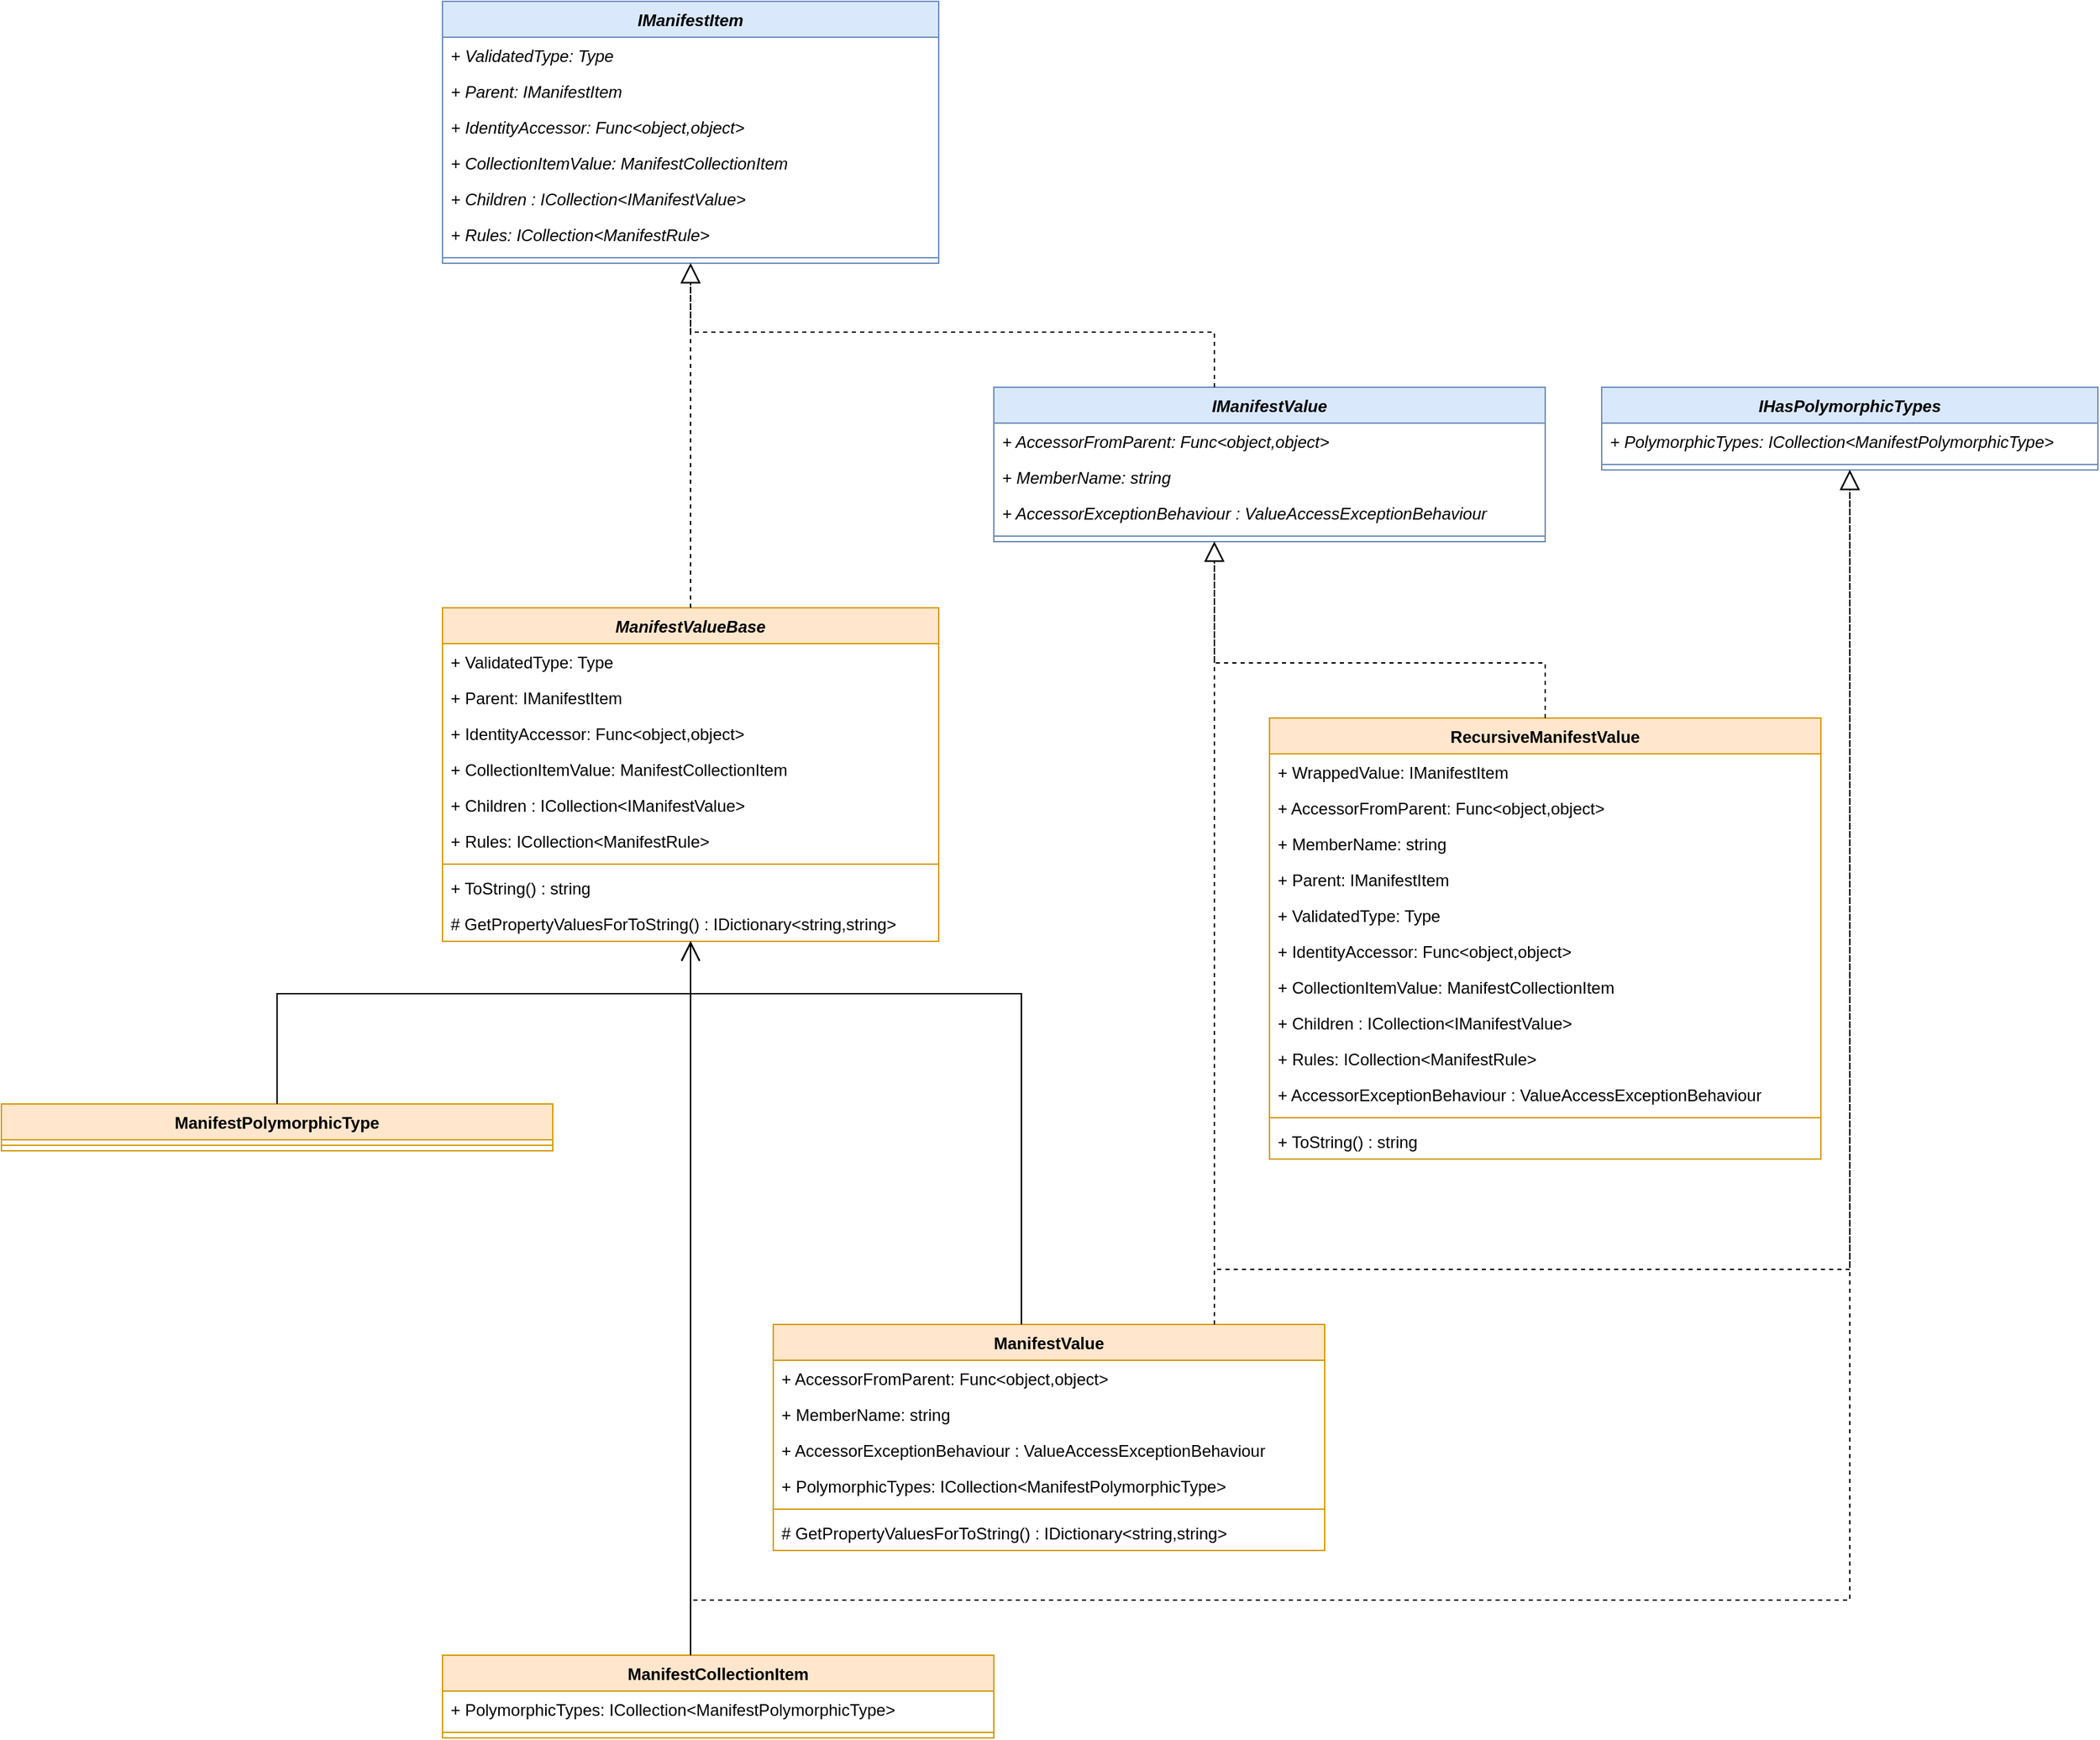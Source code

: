 <mxfile version="20.7.4" type="device"><diagram id="-yDOG0Vn8gofzzoFmb43" name="Page-1"><mxGraphModel dx="2440" dy="1418" grid="1" gridSize="10" guides="1" tooltips="1" connect="1" arrows="1" fold="1" page="1" pageScale="1" pageWidth="827" pageHeight="1169" math="0" shadow="0"><root><mxCell id="0"/><mxCell id="1" parent="0"/><mxCell id="jj2KkCdHfcb59YbT5DMb-20" value="IManifestItem" style="swimlane;fontStyle=3;align=center;verticalAlign=top;childLayout=stackLayout;horizontal=1;startSize=26;horizontalStack=0;resizeParent=1;resizeParentMax=0;resizeLast=0;collapsible=1;marginBottom=0;fillColor=#dae8fc;strokeColor=#6c8ebf;" vertex="1" parent="1"><mxGeometry x="360" y="40" width="360" height="190" as="geometry"/></mxCell><mxCell id="jj2KkCdHfcb59YbT5DMb-21" value="+ ValidatedType: Type" style="text;strokeColor=none;fillColor=none;align=left;verticalAlign=top;spacingLeft=4;spacingRight=4;overflow=hidden;rotatable=0;points=[[0,0.5],[1,0.5]];portConstraint=eastwest;fontStyle=2" vertex="1" parent="jj2KkCdHfcb59YbT5DMb-20"><mxGeometry y="26" width="360" height="26" as="geometry"/></mxCell><mxCell id="jj2KkCdHfcb59YbT5DMb-24" value="+ Parent: IManifestItem" style="text;strokeColor=none;fillColor=none;align=left;verticalAlign=top;spacingLeft=4;spacingRight=4;overflow=hidden;rotatable=0;points=[[0,0.5],[1,0.5]];portConstraint=eastwest;fontStyle=2" vertex="1" parent="jj2KkCdHfcb59YbT5DMb-20"><mxGeometry y="52" width="360" height="26" as="geometry"/></mxCell><mxCell id="jj2KkCdHfcb59YbT5DMb-25" value="+ IdentityAccessor: Func&lt;object,object&gt;" style="text;strokeColor=none;fillColor=none;align=left;verticalAlign=top;spacingLeft=4;spacingRight=4;overflow=hidden;rotatable=0;points=[[0,0.5],[1,0.5]];portConstraint=eastwest;fontStyle=2" vertex="1" parent="jj2KkCdHfcb59YbT5DMb-20"><mxGeometry y="78" width="360" height="26" as="geometry"/></mxCell><mxCell id="jj2KkCdHfcb59YbT5DMb-26" value="+ CollectionItemValue: ManifestCollectionItem" style="text;strokeColor=none;fillColor=none;align=left;verticalAlign=top;spacingLeft=4;spacingRight=4;overflow=hidden;rotatable=0;points=[[0,0.5],[1,0.5]];portConstraint=eastwest;fontStyle=2" vertex="1" parent="jj2KkCdHfcb59YbT5DMb-20"><mxGeometry y="104" width="360" height="26" as="geometry"/></mxCell><mxCell id="jj2KkCdHfcb59YbT5DMb-27" value="+ Children : ICollection&lt;IManifestValue&gt;" style="text;strokeColor=none;fillColor=none;align=left;verticalAlign=top;spacingLeft=4;spacingRight=4;overflow=hidden;rotatable=0;points=[[0,0.5],[1,0.5]];portConstraint=eastwest;fontStyle=2" vertex="1" parent="jj2KkCdHfcb59YbT5DMb-20"><mxGeometry y="130" width="360" height="26" as="geometry"/></mxCell><mxCell id="jj2KkCdHfcb59YbT5DMb-28" value="+ Rules: ICollection&lt;ManifestRule&gt;" style="text;strokeColor=none;fillColor=none;align=left;verticalAlign=top;spacingLeft=4;spacingRight=4;overflow=hidden;rotatable=0;points=[[0,0.5],[1,0.5]];portConstraint=eastwest;fontStyle=2" vertex="1" parent="jj2KkCdHfcb59YbT5DMb-20"><mxGeometry y="156" width="360" height="26" as="geometry"/></mxCell><mxCell id="jj2KkCdHfcb59YbT5DMb-22" value="" style="line;strokeWidth=1;fillColor=none;align=left;verticalAlign=middle;spacingTop=-1;spacingLeft=3;spacingRight=3;rotatable=0;labelPosition=right;points=[];portConstraint=eastwest;strokeColor=inherit;" vertex="1" parent="jj2KkCdHfcb59YbT5DMb-20"><mxGeometry y="182" width="360" height="8" as="geometry"/></mxCell><mxCell id="jj2KkCdHfcb59YbT5DMb-29" value="ManifestValueBase" style="swimlane;fontStyle=3;align=center;verticalAlign=top;childLayout=stackLayout;horizontal=1;startSize=26;horizontalStack=0;resizeParent=1;resizeParentMax=0;resizeLast=0;collapsible=1;marginBottom=0;fillColor=#ffe6cc;strokeColor=#d79b00;" vertex="1" parent="1"><mxGeometry x="360" y="480" width="360" height="242" as="geometry"/></mxCell><mxCell id="jj2KkCdHfcb59YbT5DMb-30" value="+ ValidatedType: Type" style="text;strokeColor=none;fillColor=none;align=left;verticalAlign=top;spacingLeft=4;spacingRight=4;overflow=hidden;rotatable=0;points=[[0,0.5],[1,0.5]];portConstraint=eastwest;fontStyle=0" vertex="1" parent="jj2KkCdHfcb59YbT5DMb-29"><mxGeometry y="26" width="360" height="26" as="geometry"/></mxCell><mxCell id="jj2KkCdHfcb59YbT5DMb-31" value="+ Parent: IManifestItem" style="text;strokeColor=none;fillColor=none;align=left;verticalAlign=top;spacingLeft=4;spacingRight=4;overflow=hidden;rotatable=0;points=[[0,0.5],[1,0.5]];portConstraint=eastwest;fontStyle=0" vertex="1" parent="jj2KkCdHfcb59YbT5DMb-29"><mxGeometry y="52" width="360" height="26" as="geometry"/></mxCell><mxCell id="jj2KkCdHfcb59YbT5DMb-32" value="+ IdentityAccessor: Func&lt;object,object&gt;" style="text;strokeColor=none;fillColor=none;align=left;verticalAlign=top;spacingLeft=4;spacingRight=4;overflow=hidden;rotatable=0;points=[[0,0.5],[1,0.5]];portConstraint=eastwest;fontStyle=0" vertex="1" parent="jj2KkCdHfcb59YbT5DMb-29"><mxGeometry y="78" width="360" height="26" as="geometry"/></mxCell><mxCell id="jj2KkCdHfcb59YbT5DMb-33" value="+ CollectionItemValue: ManifestCollectionItem" style="text;strokeColor=none;fillColor=none;align=left;verticalAlign=top;spacingLeft=4;spacingRight=4;overflow=hidden;rotatable=0;points=[[0,0.5],[1,0.5]];portConstraint=eastwest;fontStyle=0" vertex="1" parent="jj2KkCdHfcb59YbT5DMb-29"><mxGeometry y="104" width="360" height="26" as="geometry"/></mxCell><mxCell id="jj2KkCdHfcb59YbT5DMb-34" value="+ Children : ICollection&lt;IManifestValue&gt;" style="text;strokeColor=none;fillColor=none;align=left;verticalAlign=top;spacingLeft=4;spacingRight=4;overflow=hidden;rotatable=0;points=[[0,0.5],[1,0.5]];portConstraint=eastwest;fontStyle=0" vertex="1" parent="jj2KkCdHfcb59YbT5DMb-29"><mxGeometry y="130" width="360" height="26" as="geometry"/></mxCell><mxCell id="jj2KkCdHfcb59YbT5DMb-35" value="+ Rules: ICollection&lt;ManifestRule&gt;" style="text;strokeColor=none;fillColor=none;align=left;verticalAlign=top;spacingLeft=4;spacingRight=4;overflow=hidden;rotatable=0;points=[[0,0.5],[1,0.5]];portConstraint=eastwest;fontStyle=0" vertex="1" parent="jj2KkCdHfcb59YbT5DMb-29"><mxGeometry y="156" width="360" height="26" as="geometry"/></mxCell><mxCell id="jj2KkCdHfcb59YbT5DMb-36" value="" style="line;strokeWidth=1;fillColor=none;align=left;verticalAlign=middle;spacingTop=-1;spacingLeft=3;spacingRight=3;rotatable=0;labelPosition=right;points=[];portConstraint=eastwest;strokeColor=inherit;" vertex="1" parent="jj2KkCdHfcb59YbT5DMb-29"><mxGeometry y="182" width="360" height="8" as="geometry"/></mxCell><mxCell id="jj2KkCdHfcb59YbT5DMb-38" value="+ ToString() : string" style="text;strokeColor=none;fillColor=none;align=left;verticalAlign=top;spacingLeft=4;spacingRight=4;overflow=hidden;rotatable=0;points=[[0,0.5],[1,0.5]];portConstraint=eastwest;fontStyle=0" vertex="1" parent="jj2KkCdHfcb59YbT5DMb-29"><mxGeometry y="190" width="360" height="26" as="geometry"/></mxCell><mxCell id="jj2KkCdHfcb59YbT5DMb-39" value="# GetPropertyValuesForToString() : IDictionary&lt;string,string&gt;" style="text;strokeColor=none;fillColor=none;align=left;verticalAlign=top;spacingLeft=4;spacingRight=4;overflow=hidden;rotatable=0;points=[[0,0.5],[1,0.5]];portConstraint=eastwest;fontStyle=0" vertex="1" parent="jj2KkCdHfcb59YbT5DMb-29"><mxGeometry y="216" width="360" height="26" as="geometry"/></mxCell><mxCell id="jj2KkCdHfcb59YbT5DMb-37" value="" style="endArrow=block;dashed=1;endFill=0;endSize=12;html=1;rounded=0;" edge="1" parent="1" source="jj2KkCdHfcb59YbT5DMb-29" target="jj2KkCdHfcb59YbT5DMb-20"><mxGeometry width="160" relative="1" as="geometry"><mxPoint x="920" y="230" as="sourcePoint"/><mxPoint x="1080" y="230" as="targetPoint"/></mxGeometry></mxCell><mxCell id="jj2KkCdHfcb59YbT5DMb-40" value="IHasPolymorphicTypes" style="swimlane;fontStyle=3;align=center;verticalAlign=top;childLayout=stackLayout;horizontal=1;startSize=26;horizontalStack=0;resizeParent=1;resizeParentMax=0;resizeLast=0;collapsible=1;marginBottom=0;fillColor=#dae8fc;strokeColor=#6c8ebf;" vertex="1" parent="1"><mxGeometry x="1201" y="320" width="360" height="60" as="geometry"/></mxCell><mxCell id="jj2KkCdHfcb59YbT5DMb-41" value="+ PolymorphicTypes: ICollection&lt;ManifestPolymorphicType&gt;" style="text;strokeColor=none;fillColor=none;align=left;verticalAlign=top;spacingLeft=4;spacingRight=4;overflow=hidden;rotatable=0;points=[[0,0.5],[1,0.5]];portConstraint=eastwest;fontStyle=2" vertex="1" parent="jj2KkCdHfcb59YbT5DMb-40"><mxGeometry y="26" width="360" height="26" as="geometry"/></mxCell><mxCell id="jj2KkCdHfcb59YbT5DMb-47" value="" style="line;strokeWidth=1;fillColor=none;align=left;verticalAlign=middle;spacingTop=-1;spacingLeft=3;spacingRight=3;rotatable=0;labelPosition=right;points=[];portConstraint=eastwest;strokeColor=inherit;" vertex="1" parent="jj2KkCdHfcb59YbT5DMb-40"><mxGeometry y="52" width="360" height="8" as="geometry"/></mxCell><mxCell id="jj2KkCdHfcb59YbT5DMb-48" value="IManifestValue" style="swimlane;fontStyle=3;align=center;verticalAlign=top;childLayout=stackLayout;horizontal=1;startSize=26;horizontalStack=0;resizeParent=1;resizeParentMax=0;resizeLast=0;collapsible=1;marginBottom=0;fillColor=#dae8fc;strokeColor=#6c8ebf;" vertex="1" parent="1"><mxGeometry x="760" y="320" width="400" height="112" as="geometry"/></mxCell><mxCell id="jj2KkCdHfcb59YbT5DMb-49" value="+ AccessorFromParent: Func&lt;object,object&gt;" style="text;strokeColor=none;fillColor=none;align=left;verticalAlign=top;spacingLeft=4;spacingRight=4;overflow=hidden;rotatable=0;points=[[0,0.5],[1,0.5]];portConstraint=eastwest;fontStyle=2" vertex="1" parent="jj2KkCdHfcb59YbT5DMb-48"><mxGeometry y="26" width="400" height="26" as="geometry"/></mxCell><mxCell id="jj2KkCdHfcb59YbT5DMb-50" value="+ MemberName: string" style="text;strokeColor=none;fillColor=none;align=left;verticalAlign=top;spacingLeft=4;spacingRight=4;overflow=hidden;rotatable=0;points=[[0,0.5],[1,0.5]];portConstraint=eastwest;fontStyle=2" vertex="1" parent="jj2KkCdHfcb59YbT5DMb-48"><mxGeometry y="52" width="400" height="26" as="geometry"/></mxCell><mxCell id="jj2KkCdHfcb59YbT5DMb-51" value="+ AccessorExceptionBehaviour : ValueAccessExceptionBehaviour" style="text;strokeColor=none;fillColor=none;align=left;verticalAlign=top;spacingLeft=4;spacingRight=4;overflow=hidden;rotatable=0;points=[[0,0.5],[1,0.5]];portConstraint=eastwest;fontStyle=2" vertex="1" parent="jj2KkCdHfcb59YbT5DMb-48"><mxGeometry y="78" width="400" height="26" as="geometry"/></mxCell><mxCell id="jj2KkCdHfcb59YbT5DMb-55" value="" style="line;strokeWidth=1;fillColor=none;align=left;verticalAlign=middle;spacingTop=-1;spacingLeft=3;spacingRight=3;rotatable=0;labelPosition=right;points=[];portConstraint=eastwest;strokeColor=inherit;" vertex="1" parent="jj2KkCdHfcb59YbT5DMb-48"><mxGeometry y="104" width="400" height="8" as="geometry"/></mxCell><mxCell id="jj2KkCdHfcb59YbT5DMb-57" value="" style="endArrow=block;dashed=1;endFill=0;endSize=12;html=1;rounded=0;elbow=vertical;edgeStyle=elbowEdgeStyle;" edge="1" parent="1" source="jj2KkCdHfcb59YbT5DMb-48" target="jj2KkCdHfcb59YbT5DMb-20"><mxGeometry width="160" relative="1" as="geometry"><mxPoint x="840" y="190" as="sourcePoint"/><mxPoint x="1000" y="190" as="targetPoint"/><Array as="points"><mxPoint x="920" y="280"/><mxPoint x="750" y="280"/></Array></mxGeometry></mxCell><mxCell id="jj2KkCdHfcb59YbT5DMb-58" value="ManifestValue" style="swimlane;fontStyle=1;align=center;verticalAlign=top;childLayout=stackLayout;horizontal=1;startSize=26;horizontalStack=0;resizeParent=1;resizeParentMax=0;resizeLast=0;collapsible=1;marginBottom=0;fillColor=#ffe6cc;strokeColor=#d79b00;" vertex="1" parent="1"><mxGeometry x="600" y="1000" width="400" height="164" as="geometry"/></mxCell><mxCell id="jj2KkCdHfcb59YbT5DMb-59" value="+ AccessorFromParent: Func&lt;object,object&gt;" style="text;strokeColor=none;fillColor=none;align=left;verticalAlign=top;spacingLeft=4;spacingRight=4;overflow=hidden;rotatable=0;points=[[0,0.5],[1,0.5]];portConstraint=eastwest;fontStyle=0" vertex="1" parent="jj2KkCdHfcb59YbT5DMb-58"><mxGeometry y="26" width="400" height="26" as="geometry"/></mxCell><mxCell id="jj2KkCdHfcb59YbT5DMb-60" value="+ MemberName: string" style="text;strokeColor=none;fillColor=none;align=left;verticalAlign=top;spacingLeft=4;spacingRight=4;overflow=hidden;rotatable=0;points=[[0,0.5],[1,0.5]];portConstraint=eastwest;fontStyle=0" vertex="1" parent="jj2KkCdHfcb59YbT5DMb-58"><mxGeometry y="52" width="400" height="26" as="geometry"/></mxCell><mxCell id="jj2KkCdHfcb59YbT5DMb-61" value="+ AccessorExceptionBehaviour : ValueAccessExceptionBehaviour" style="text;strokeColor=none;fillColor=none;align=left;verticalAlign=top;spacingLeft=4;spacingRight=4;overflow=hidden;rotatable=0;points=[[0,0.5],[1,0.5]];portConstraint=eastwest;fontStyle=0" vertex="1" parent="jj2KkCdHfcb59YbT5DMb-58"><mxGeometry y="78" width="400" height="26" as="geometry"/></mxCell><mxCell id="jj2KkCdHfcb59YbT5DMb-62" value="+ PolymorphicTypes: ICollection&lt;ManifestPolymorphicType&gt;" style="text;strokeColor=none;fillColor=none;align=left;verticalAlign=top;spacingLeft=4;spacingRight=4;overflow=hidden;rotatable=0;points=[[0,0.5],[1,0.5]];portConstraint=eastwest;fontStyle=0" vertex="1" parent="jj2KkCdHfcb59YbT5DMb-58"><mxGeometry y="104" width="400" height="26" as="geometry"/></mxCell><mxCell id="jj2KkCdHfcb59YbT5DMb-65" value="" style="line;strokeWidth=1;fillColor=none;align=left;verticalAlign=middle;spacingTop=-1;spacingLeft=3;spacingRight=3;rotatable=0;labelPosition=right;points=[];portConstraint=eastwest;strokeColor=inherit;" vertex="1" parent="jj2KkCdHfcb59YbT5DMb-58"><mxGeometry y="130" width="400" height="8" as="geometry"/></mxCell><mxCell id="jj2KkCdHfcb59YbT5DMb-67" value="# GetPropertyValuesForToString() : IDictionary&lt;string,string&gt;" style="text;strokeColor=none;fillColor=none;align=left;verticalAlign=top;spacingLeft=4;spacingRight=4;overflow=hidden;rotatable=0;points=[[0,0.5],[1,0.5]];portConstraint=eastwest;fontStyle=0" vertex="1" parent="jj2KkCdHfcb59YbT5DMb-58"><mxGeometry y="138" width="400" height="26" as="geometry"/></mxCell><mxCell id="jj2KkCdHfcb59YbT5DMb-68" value="" style="endArrow=block;dashed=1;endFill=0;endSize=12;html=1;rounded=0;elbow=vertical;edgeStyle=elbowEdgeStyle;" edge="1" parent="1" source="jj2KkCdHfcb59YbT5DMb-58" target="jj2KkCdHfcb59YbT5DMb-48"><mxGeometry width="160" relative="1" as="geometry"><mxPoint x="960" y="550" as="sourcePoint"/><mxPoint x="1120" y="550" as="targetPoint"/><Array as="points"><mxPoint x="920" y="640"/></Array></mxGeometry></mxCell><mxCell id="jj2KkCdHfcb59YbT5DMb-69" value="" style="endArrow=block;dashed=1;endFill=0;endSize=12;html=1;rounded=0;elbow=vertical;edgeStyle=elbowEdgeStyle;" edge="1" parent="1" source="jj2KkCdHfcb59YbT5DMb-58" target="jj2KkCdHfcb59YbT5DMb-40"><mxGeometry width="160" relative="1" as="geometry"><mxPoint x="902.015" y="850" as="sourcePoint"/><mxPoint x="961.795" y="442" as="targetPoint"/><Array as="points"><mxPoint x="920" y="960"/><mxPoint x="1381" y="960"/><mxPoint x="920" y="800"/><mxPoint x="1380" y="800"/><mxPoint x="920" y="640"/><mxPoint x="1140" y="640"/></Array></mxGeometry></mxCell><mxCell id="jj2KkCdHfcb59YbT5DMb-70" value="" style="endArrow=open;endFill=1;endSize=12;html=1;rounded=0;elbow=vertical;edgeStyle=elbowEdgeStyle;" edge="1" parent="1" source="jj2KkCdHfcb59YbT5DMb-58" target="jj2KkCdHfcb59YbT5DMb-29"><mxGeometry width="160" relative="1" as="geometry"><mxPoint x="450" y="850" as="sourcePoint"/><mxPoint x="610" y="850" as="targetPoint"/><Array as="points"><mxPoint x="780" y="760"/></Array></mxGeometry></mxCell><mxCell id="jj2KkCdHfcb59YbT5DMb-71" value="ManifestCollectionItem" style="swimlane;fontStyle=1;align=center;verticalAlign=top;childLayout=stackLayout;horizontal=1;startSize=26;horizontalStack=0;resizeParent=1;resizeParentMax=0;resizeLast=0;collapsible=1;marginBottom=0;fillColor=#ffe6cc;strokeColor=#d79b00;" vertex="1" parent="1"><mxGeometry x="360" y="1240" width="400" height="60" as="geometry"/></mxCell><mxCell id="jj2KkCdHfcb59YbT5DMb-75" value="+ PolymorphicTypes: ICollection&lt;ManifestPolymorphicType&gt;" style="text;strokeColor=none;fillColor=none;align=left;verticalAlign=top;spacingLeft=4;spacingRight=4;overflow=hidden;rotatable=0;points=[[0,0.5],[1,0.5]];portConstraint=eastwest;fontStyle=0" vertex="1" parent="jj2KkCdHfcb59YbT5DMb-71"><mxGeometry y="26" width="400" height="26" as="geometry"/></mxCell><mxCell id="jj2KkCdHfcb59YbT5DMb-76" value="" style="line;strokeWidth=1;fillColor=none;align=left;verticalAlign=middle;spacingTop=-1;spacingLeft=3;spacingRight=3;rotatable=0;labelPosition=right;points=[];portConstraint=eastwest;strokeColor=inherit;" vertex="1" parent="jj2KkCdHfcb59YbT5DMb-71"><mxGeometry y="52" width="400" height="8" as="geometry"/></mxCell><mxCell id="jj2KkCdHfcb59YbT5DMb-78" value="" style="endArrow=open;endFill=1;endSize=12;html=1;rounded=0;elbow=vertical;edgeStyle=elbowEdgeStyle;" edge="1" parent="1" source="jj2KkCdHfcb59YbT5DMb-71" target="jj2KkCdHfcb59YbT5DMb-29"><mxGeometry width="160" relative="1" as="geometry"><mxPoint x="790" y="850" as="sourcePoint"/><mxPoint x="550" y="732" as="targetPoint"/><Array as="points"><mxPoint x="540" y="830"/></Array></mxGeometry></mxCell><mxCell id="jj2KkCdHfcb59YbT5DMb-79" value="" style="endArrow=block;dashed=1;endFill=0;endSize=12;html=1;rounded=0;elbow=vertical;edgeStyle=elbowEdgeStyle;" edge="1" parent="1" source="jj2KkCdHfcb59YbT5DMb-71" target="jj2KkCdHfcb59YbT5DMb-40"><mxGeometry width="160" relative="1" as="geometry"><mxPoint x="930" y="850" as="sourcePoint"/><mxPoint x="1391" y="390" as="targetPoint"/><Array as="points"><mxPoint x="540" y="1200"/><mxPoint x="1080" y="1200"/><mxPoint x="540" y="1170"/><mxPoint x="540" y="1040"/><mxPoint x="1130" y="1040"/><mxPoint x="1150" y="650"/></Array></mxGeometry></mxCell><mxCell id="jj2KkCdHfcb59YbT5DMb-80" value="ManifestPolymorphicType" style="swimlane;fontStyle=1;align=center;verticalAlign=top;childLayout=stackLayout;horizontal=1;startSize=26;horizontalStack=0;resizeParent=1;resizeParentMax=0;resizeLast=0;collapsible=1;marginBottom=0;fillColor=#ffe6cc;strokeColor=#d79b00;" vertex="1" parent="1"><mxGeometry x="40" y="840" width="400" height="34" as="geometry"/></mxCell><mxCell id="jj2KkCdHfcb59YbT5DMb-82" value="" style="line;strokeWidth=1;fillColor=none;align=left;verticalAlign=middle;spacingTop=-1;spacingLeft=3;spacingRight=3;rotatable=0;labelPosition=right;points=[];portConstraint=eastwest;strokeColor=inherit;" vertex="1" parent="jj2KkCdHfcb59YbT5DMb-80"><mxGeometry y="26" width="400" height="8" as="geometry"/></mxCell><mxCell id="jj2KkCdHfcb59YbT5DMb-83" value="" style="endArrow=open;endFill=1;endSize=12;html=1;rounded=0;elbow=vertical;edgeStyle=elbowEdgeStyle;" edge="1" parent="1" source="jj2KkCdHfcb59YbT5DMb-80" target="jj2KkCdHfcb59YbT5DMb-29"><mxGeometry width="160" relative="1" as="geometry"><mxPoint x="790" y="850" as="sourcePoint"/><mxPoint x="550" y="732" as="targetPoint"/><Array as="points"><mxPoint x="540" y="760"/></Array></mxGeometry></mxCell><mxCell id="jj2KkCdHfcb59YbT5DMb-84" value="RecursiveManifestValue" style="swimlane;fontStyle=1;align=center;verticalAlign=top;childLayout=stackLayout;horizontal=1;startSize=26;horizontalStack=0;resizeParent=1;resizeParentMax=0;resizeLast=0;collapsible=1;marginBottom=0;fillColor=#ffe6cc;strokeColor=#d79b00;" vertex="1" parent="1"><mxGeometry x="960" y="560" width="400" height="320" as="geometry"/></mxCell><mxCell id="jj2KkCdHfcb59YbT5DMb-94" value="+ WrappedValue: IManifestItem" style="text;strokeColor=none;fillColor=none;align=left;verticalAlign=top;spacingLeft=4;spacingRight=4;overflow=hidden;rotatable=0;points=[[0,0.5],[1,0.5]];portConstraint=eastwest;fontStyle=0" vertex="1" parent="jj2KkCdHfcb59YbT5DMb-84"><mxGeometry y="26" width="400" height="26" as="geometry"/></mxCell><mxCell id="jj2KkCdHfcb59YbT5DMb-96" value="+ AccessorFromParent: Func&lt;object,object&gt;" style="text;strokeColor=none;fillColor=none;align=left;verticalAlign=top;spacingLeft=4;spacingRight=4;overflow=hidden;rotatable=0;points=[[0,0.5],[1,0.5]];portConstraint=eastwest;fontStyle=0" vertex="1" parent="jj2KkCdHfcb59YbT5DMb-84"><mxGeometry y="52" width="400" height="26" as="geometry"/></mxCell><mxCell id="jj2KkCdHfcb59YbT5DMb-97" value="+ MemberName: string" style="text;strokeColor=none;fillColor=none;align=left;verticalAlign=top;spacingLeft=4;spacingRight=4;overflow=hidden;rotatable=0;points=[[0,0.5],[1,0.5]];portConstraint=eastwest;fontStyle=0" vertex="1" parent="jj2KkCdHfcb59YbT5DMb-84"><mxGeometry y="78" width="400" height="26" as="geometry"/></mxCell><mxCell id="jj2KkCdHfcb59YbT5DMb-86" value="+ Parent: IManifestItem" style="text;strokeColor=none;fillColor=none;align=left;verticalAlign=top;spacingLeft=4;spacingRight=4;overflow=hidden;rotatable=0;points=[[0,0.5],[1,0.5]];portConstraint=eastwest;fontStyle=0" vertex="1" parent="jj2KkCdHfcb59YbT5DMb-84"><mxGeometry y="104" width="400" height="26" as="geometry"/></mxCell><mxCell id="jj2KkCdHfcb59YbT5DMb-85" value="+ ValidatedType: Type" style="text;strokeColor=none;fillColor=none;align=left;verticalAlign=top;spacingLeft=4;spacingRight=4;overflow=hidden;rotatable=0;points=[[0,0.5],[1,0.5]];portConstraint=eastwest;fontStyle=0" vertex="1" parent="jj2KkCdHfcb59YbT5DMb-84"><mxGeometry y="130" width="400" height="26" as="geometry"/></mxCell><mxCell id="jj2KkCdHfcb59YbT5DMb-87" value="+ IdentityAccessor: Func&lt;object,object&gt;" style="text;strokeColor=none;fillColor=none;align=left;verticalAlign=top;spacingLeft=4;spacingRight=4;overflow=hidden;rotatable=0;points=[[0,0.5],[1,0.5]];portConstraint=eastwest;fontStyle=0" vertex="1" parent="jj2KkCdHfcb59YbT5DMb-84"><mxGeometry y="156" width="400" height="26" as="geometry"/></mxCell><mxCell id="jj2KkCdHfcb59YbT5DMb-88" value="+ CollectionItemValue: ManifestCollectionItem" style="text;strokeColor=none;fillColor=none;align=left;verticalAlign=top;spacingLeft=4;spacingRight=4;overflow=hidden;rotatable=0;points=[[0,0.5],[1,0.5]];portConstraint=eastwest;fontStyle=0" vertex="1" parent="jj2KkCdHfcb59YbT5DMb-84"><mxGeometry y="182" width="400" height="26" as="geometry"/></mxCell><mxCell id="jj2KkCdHfcb59YbT5DMb-89" value="+ Children : ICollection&lt;IManifestValue&gt;" style="text;strokeColor=none;fillColor=none;align=left;verticalAlign=top;spacingLeft=4;spacingRight=4;overflow=hidden;rotatable=0;points=[[0,0.5],[1,0.5]];portConstraint=eastwest;fontStyle=0" vertex="1" parent="jj2KkCdHfcb59YbT5DMb-84"><mxGeometry y="208" width="400" height="26" as="geometry"/></mxCell><mxCell id="jj2KkCdHfcb59YbT5DMb-90" value="+ Rules: ICollection&lt;ManifestRule&gt;" style="text;strokeColor=none;fillColor=none;align=left;verticalAlign=top;spacingLeft=4;spacingRight=4;overflow=hidden;rotatable=0;points=[[0,0.5],[1,0.5]];portConstraint=eastwest;fontStyle=0" vertex="1" parent="jj2KkCdHfcb59YbT5DMb-84"><mxGeometry y="234" width="400" height="26" as="geometry"/></mxCell><mxCell id="jj2KkCdHfcb59YbT5DMb-99" value="+ AccessorExceptionBehaviour : ValueAccessExceptionBehaviour" style="text;strokeColor=none;fillColor=none;align=left;verticalAlign=top;spacingLeft=4;spacingRight=4;overflow=hidden;rotatable=0;points=[[0,0.5],[1,0.5]];portConstraint=eastwest;fontStyle=0" vertex="1" parent="jj2KkCdHfcb59YbT5DMb-84"><mxGeometry y="260" width="400" height="26" as="geometry"/></mxCell><mxCell id="jj2KkCdHfcb59YbT5DMb-91" value="" style="line;strokeWidth=1;fillColor=none;align=left;verticalAlign=middle;spacingTop=-1;spacingLeft=3;spacingRight=3;rotatable=0;labelPosition=right;points=[];portConstraint=eastwest;strokeColor=inherit;" vertex="1" parent="jj2KkCdHfcb59YbT5DMb-84"><mxGeometry y="286" width="400" height="8" as="geometry"/></mxCell><mxCell id="jj2KkCdHfcb59YbT5DMb-92" value="+ ToString() : string" style="text;strokeColor=none;fillColor=none;align=left;verticalAlign=top;spacingLeft=4;spacingRight=4;overflow=hidden;rotatable=0;points=[[0,0.5],[1,0.5]];portConstraint=eastwest;fontStyle=0" vertex="1" parent="jj2KkCdHfcb59YbT5DMb-84"><mxGeometry y="294" width="400" height="26" as="geometry"/></mxCell><mxCell id="jj2KkCdHfcb59YbT5DMb-100" value="" style="endArrow=block;dashed=1;endFill=0;endSize=12;html=1;rounded=0;elbow=vertical;edgeStyle=elbowEdgeStyle;" edge="1" parent="1" source="jj2KkCdHfcb59YbT5DMb-84" target="jj2KkCdHfcb59YbT5DMb-48"><mxGeometry width="160" relative="1" as="geometry"><mxPoint x="230" y="1030" as="sourcePoint"/><mxPoint x="390" y="1030" as="targetPoint"/><Array as="points"><mxPoint x="920" y="520"/></Array></mxGeometry></mxCell></root></mxGraphModel></diagram></mxfile>